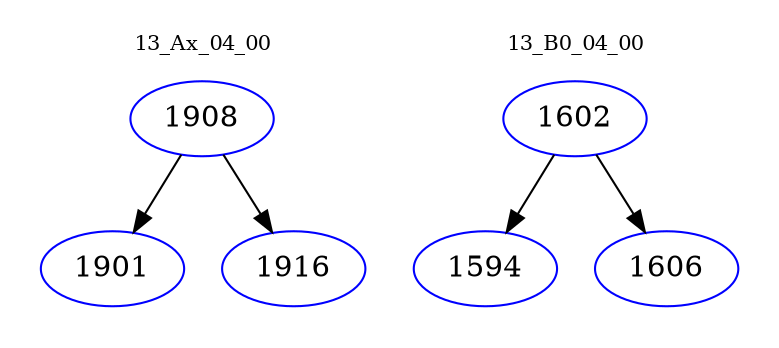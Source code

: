 digraph{
subgraph cluster_0 {
color = white
label = "13_Ax_04_00";
fontsize=10;
T0_1908 [label="1908", color="blue"]
T0_1908 -> T0_1901 [color="black"]
T0_1901 [label="1901", color="blue"]
T0_1908 -> T0_1916 [color="black"]
T0_1916 [label="1916", color="blue"]
}
subgraph cluster_1 {
color = white
label = "13_B0_04_00";
fontsize=10;
T1_1602 [label="1602", color="blue"]
T1_1602 -> T1_1594 [color="black"]
T1_1594 [label="1594", color="blue"]
T1_1602 -> T1_1606 [color="black"]
T1_1606 [label="1606", color="blue"]
}
}
